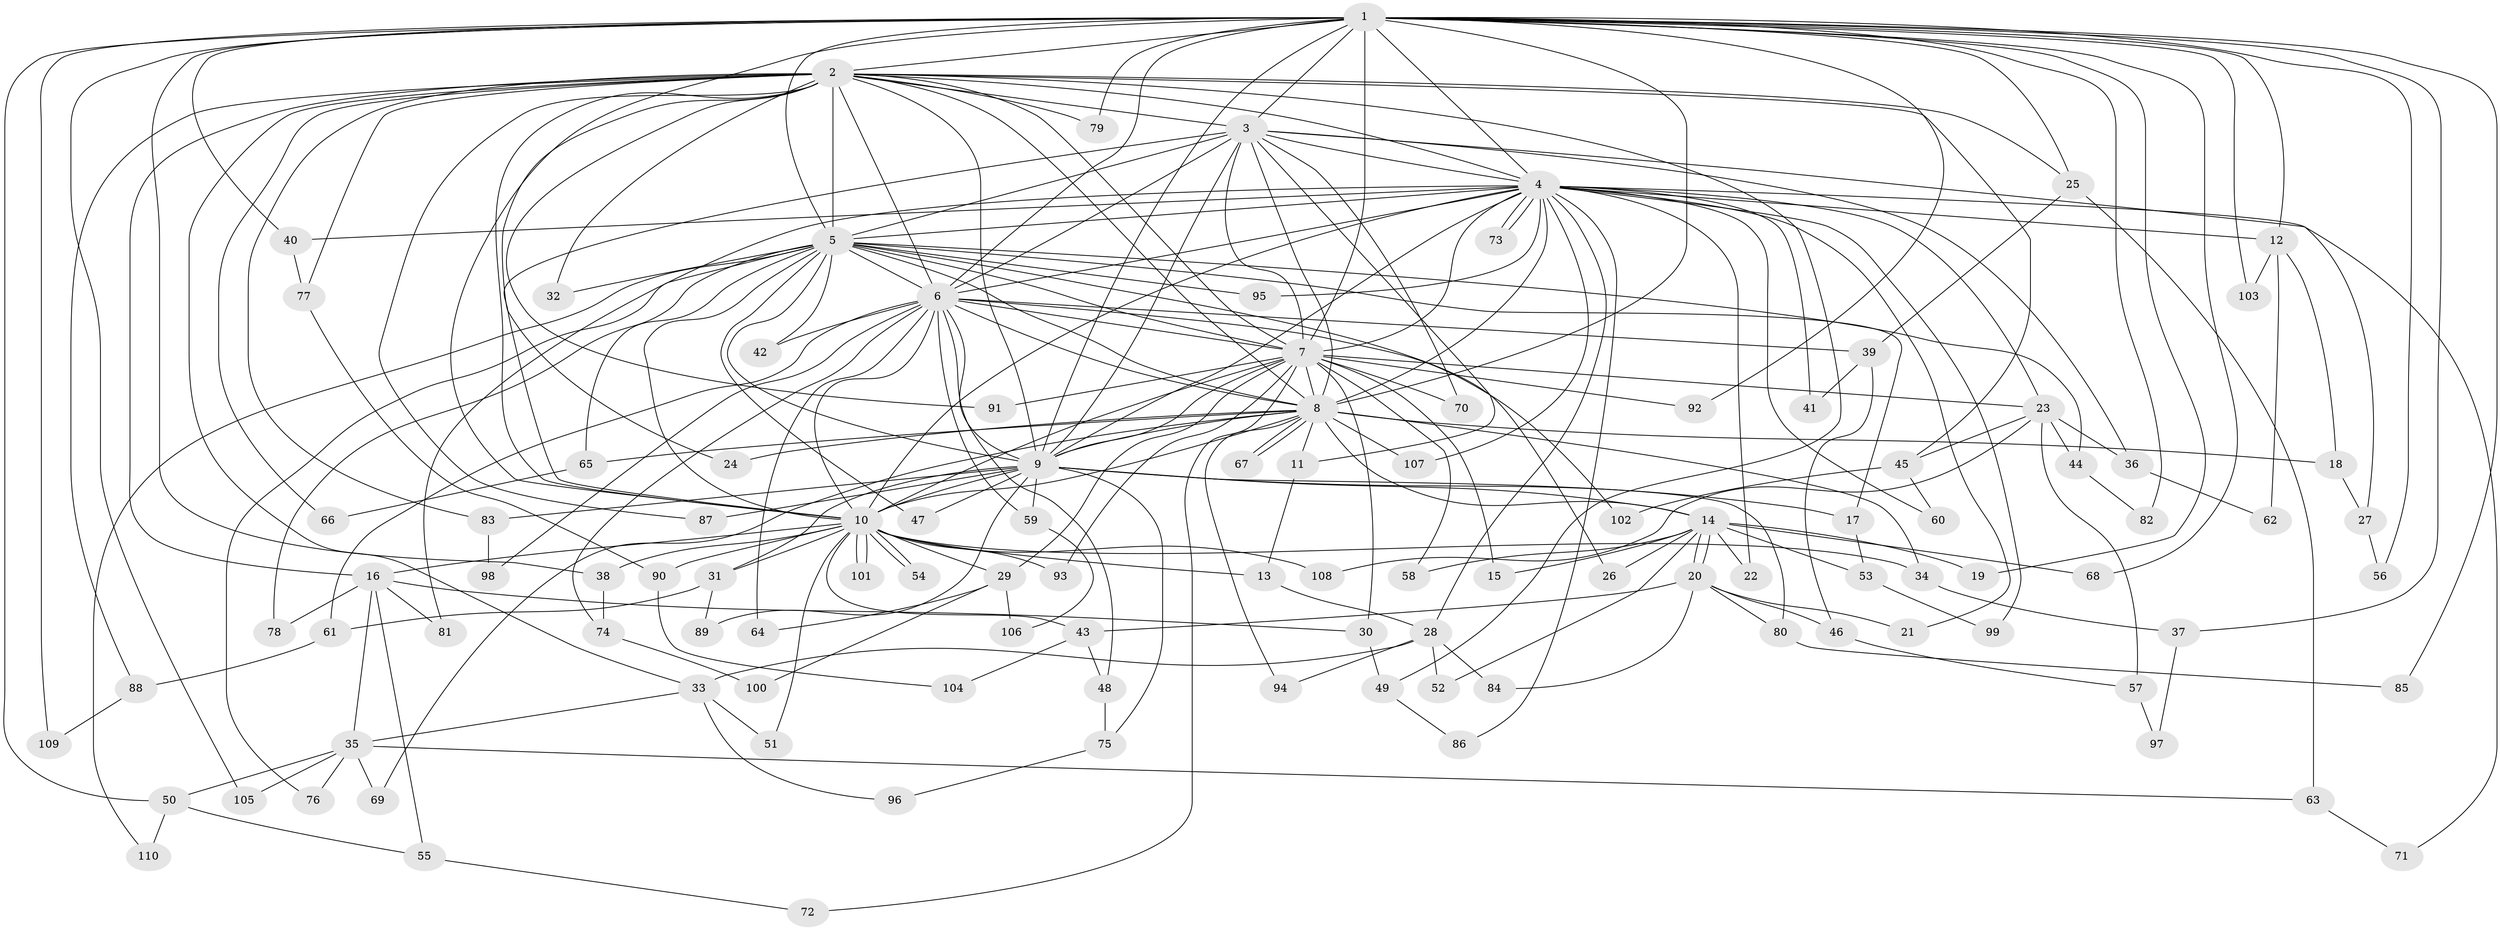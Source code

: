 // coarse degree distribution, {26: 0.01818181818181818, 19: 0.01818181818181818, 11: 0.03636363636363636, 25: 0.01818181818181818, 17: 0.03636363636363636, 15: 0.03636363636363636, 21: 0.01818181818181818, 3: 0.12727272727272726, 7: 0.01818181818181818, 13: 0.01818181818181818, 2: 0.4909090909090909, 9: 0.01818181818181818, 5: 0.09090909090909091, 4: 0.05454545454545454}
// Generated by graph-tools (version 1.1) at 2025/17/03/04/25 18:17:42]
// undirected, 110 vertices, 245 edges
graph export_dot {
graph [start="1"]
  node [color=gray90,style=filled];
  1;
  2;
  3;
  4;
  5;
  6;
  7;
  8;
  9;
  10;
  11;
  12;
  13;
  14;
  15;
  16;
  17;
  18;
  19;
  20;
  21;
  22;
  23;
  24;
  25;
  26;
  27;
  28;
  29;
  30;
  31;
  32;
  33;
  34;
  35;
  36;
  37;
  38;
  39;
  40;
  41;
  42;
  43;
  44;
  45;
  46;
  47;
  48;
  49;
  50;
  51;
  52;
  53;
  54;
  55;
  56;
  57;
  58;
  59;
  60;
  61;
  62;
  63;
  64;
  65;
  66;
  67;
  68;
  69;
  70;
  71;
  72;
  73;
  74;
  75;
  76;
  77;
  78;
  79;
  80;
  81;
  82;
  83;
  84;
  85;
  86;
  87;
  88;
  89;
  90;
  91;
  92;
  93;
  94;
  95;
  96;
  97;
  98;
  99;
  100;
  101;
  102;
  103;
  104;
  105;
  106;
  107;
  108;
  109;
  110;
  1 -- 2;
  1 -- 3;
  1 -- 4;
  1 -- 5;
  1 -- 6;
  1 -- 7;
  1 -- 8;
  1 -- 9;
  1 -- 10;
  1 -- 12;
  1 -- 19;
  1 -- 25;
  1 -- 37;
  1 -- 38;
  1 -- 40;
  1 -- 50;
  1 -- 56;
  1 -- 68;
  1 -- 79;
  1 -- 82;
  1 -- 85;
  1 -- 92;
  1 -- 103;
  1 -- 105;
  1 -- 109;
  2 -- 3;
  2 -- 4;
  2 -- 5;
  2 -- 6;
  2 -- 7;
  2 -- 8;
  2 -- 9;
  2 -- 10;
  2 -- 16;
  2 -- 24;
  2 -- 25;
  2 -- 32;
  2 -- 33;
  2 -- 45;
  2 -- 49;
  2 -- 66;
  2 -- 77;
  2 -- 79;
  2 -- 83;
  2 -- 87;
  2 -- 88;
  2 -- 91;
  3 -- 4;
  3 -- 5;
  3 -- 6;
  3 -- 7;
  3 -- 8;
  3 -- 9;
  3 -- 10;
  3 -- 11;
  3 -- 27;
  3 -- 36;
  3 -- 70;
  4 -- 5;
  4 -- 6;
  4 -- 7;
  4 -- 8;
  4 -- 9;
  4 -- 10;
  4 -- 12;
  4 -- 21;
  4 -- 22;
  4 -- 23;
  4 -- 28;
  4 -- 40;
  4 -- 41;
  4 -- 60;
  4 -- 71;
  4 -- 73;
  4 -- 73;
  4 -- 81;
  4 -- 86;
  4 -- 95;
  4 -- 99;
  4 -- 107;
  5 -- 6;
  5 -- 7;
  5 -- 8;
  5 -- 9;
  5 -- 10;
  5 -- 17;
  5 -- 26;
  5 -- 32;
  5 -- 42;
  5 -- 44;
  5 -- 47;
  5 -- 65;
  5 -- 76;
  5 -- 78;
  5 -- 95;
  5 -- 110;
  6 -- 7;
  6 -- 8;
  6 -- 9;
  6 -- 10;
  6 -- 39;
  6 -- 42;
  6 -- 48;
  6 -- 59;
  6 -- 61;
  6 -- 64;
  6 -- 74;
  6 -- 98;
  6 -- 102;
  7 -- 8;
  7 -- 9;
  7 -- 10;
  7 -- 15;
  7 -- 23;
  7 -- 29;
  7 -- 30;
  7 -- 58;
  7 -- 70;
  7 -- 72;
  7 -- 91;
  7 -- 92;
  7 -- 93;
  8 -- 9;
  8 -- 10;
  8 -- 11;
  8 -- 14;
  8 -- 18;
  8 -- 24;
  8 -- 34;
  8 -- 65;
  8 -- 67;
  8 -- 67;
  8 -- 69;
  8 -- 94;
  8 -- 107;
  9 -- 10;
  9 -- 14;
  9 -- 17;
  9 -- 31;
  9 -- 47;
  9 -- 59;
  9 -- 75;
  9 -- 80;
  9 -- 83;
  9 -- 87;
  9 -- 89;
  10 -- 13;
  10 -- 16;
  10 -- 29;
  10 -- 31;
  10 -- 34;
  10 -- 38;
  10 -- 43;
  10 -- 51;
  10 -- 54;
  10 -- 54;
  10 -- 90;
  10 -- 93;
  10 -- 101;
  10 -- 101;
  10 -- 108;
  11 -- 13;
  12 -- 18;
  12 -- 62;
  12 -- 103;
  13 -- 28;
  14 -- 15;
  14 -- 19;
  14 -- 20;
  14 -- 20;
  14 -- 22;
  14 -- 26;
  14 -- 52;
  14 -- 53;
  14 -- 58;
  14 -- 68;
  16 -- 30;
  16 -- 35;
  16 -- 55;
  16 -- 78;
  16 -- 81;
  17 -- 53;
  18 -- 27;
  20 -- 21;
  20 -- 43;
  20 -- 46;
  20 -- 80;
  20 -- 84;
  23 -- 36;
  23 -- 44;
  23 -- 45;
  23 -- 57;
  23 -- 108;
  25 -- 39;
  25 -- 63;
  27 -- 56;
  28 -- 33;
  28 -- 52;
  28 -- 84;
  28 -- 94;
  29 -- 64;
  29 -- 100;
  29 -- 106;
  30 -- 49;
  31 -- 61;
  31 -- 89;
  33 -- 35;
  33 -- 51;
  33 -- 96;
  34 -- 37;
  35 -- 50;
  35 -- 63;
  35 -- 69;
  35 -- 76;
  35 -- 105;
  36 -- 62;
  37 -- 97;
  38 -- 74;
  39 -- 41;
  39 -- 46;
  40 -- 77;
  43 -- 48;
  43 -- 104;
  44 -- 82;
  45 -- 60;
  45 -- 102;
  46 -- 57;
  48 -- 75;
  49 -- 86;
  50 -- 55;
  50 -- 110;
  53 -- 99;
  55 -- 72;
  57 -- 97;
  59 -- 106;
  61 -- 88;
  63 -- 71;
  65 -- 66;
  74 -- 100;
  75 -- 96;
  77 -- 90;
  80 -- 85;
  83 -- 98;
  88 -- 109;
  90 -- 104;
}

